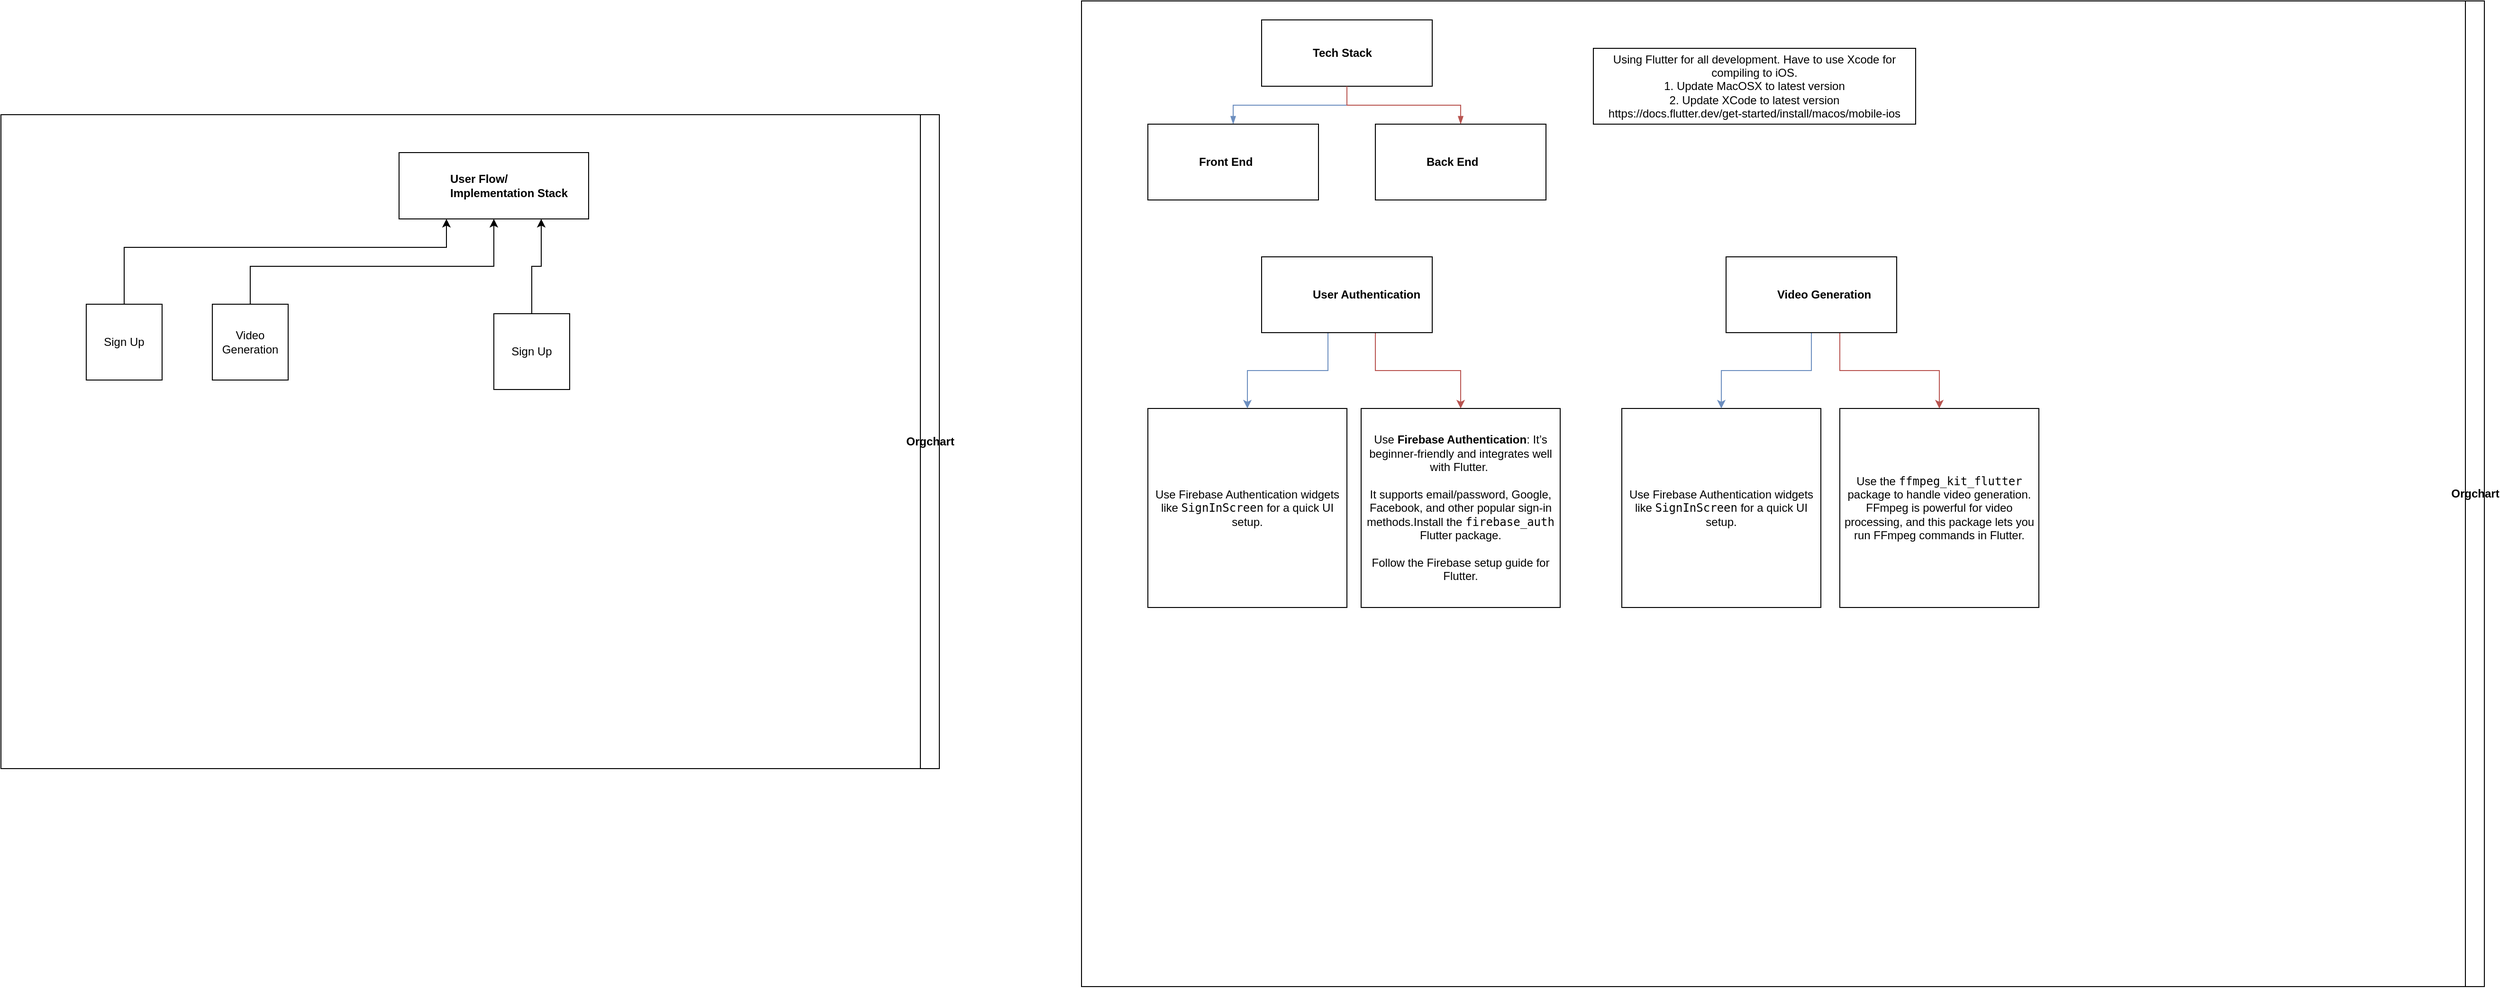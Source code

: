 <mxfile version="25.0.3">
  <diagram id="prtHgNgQTEPvFCAcTncT" name="Page-1">
    <mxGraphModel dx="3034" dy="872" grid="1" gridSize="10" guides="1" tooltips="1" connect="1" arrows="1" fold="1" page="1" pageScale="1" pageWidth="827" pageHeight="1169" math="0" shadow="0">
      <root>
        <mxCell id="0" />
        <mxCell id="1" parent="0" />
        <mxCell id="dNxyNK7c78bLwvsdeMH5-11" value="Orgchart" style="swimlane;html=1;startSize=20;horizontal=1;containerType=tree;glass=0;direction=south;" parent="1" vertex="1">
          <mxGeometry x="-230" y="20" width="1480" height="1040" as="geometry" />
        </mxCell>
        <UserObject label="Tech Stack" name="Tessa Miller" position="CFO" location="Office 1" email="me@example.com" placeholders="1" link="https://www.draw.io" id="dNxyNK7c78bLwvsdeMH5-12">
          <mxCell style="label;image=https://cdn3.iconfinder.com/data/icons/user-avatars-1/512/users-3-128.png;whiteSpace=wrap;html=1;rounded=0;glass=0;treeMoving=1;treeFolding=1;" parent="dNxyNK7c78bLwvsdeMH5-11" vertex="1">
            <mxGeometry x="190" y="20" width="180" height="70" as="geometry" />
          </mxCell>
        </UserObject>
        <mxCell id="dNxyNK7c78bLwvsdeMH5-13" value="" style="endArrow=blockThin;endFill=1;fontSize=11;edgeStyle=elbowEdgeStyle;elbow=vertical;rounded=0;fillColor=#dae8fc;strokeColor=#6c8ebf;entryX=0.5;entryY=0;entryDx=0;entryDy=0;" parent="dNxyNK7c78bLwvsdeMH5-11" source="dNxyNK7c78bLwvsdeMH5-12" target="XMl_mr6YjIk043C_CZg--44" edge="1">
          <mxGeometry relative="1" as="geometry">
            <mxPoint y="130" as="targetPoint" />
          </mxGeometry>
        </mxCell>
        <mxCell id="dNxyNK7c78bLwvsdeMH5-17" value="" style="endArrow=blockThin;endFill=1;fontSize=11;edgeStyle=elbowEdgeStyle;elbow=vertical;rounded=0;fillColor=#f8cecc;strokeColor=#b85450;entryX=0.5;entryY=0;entryDx=0;entryDy=0;" parent="dNxyNK7c78bLwvsdeMH5-11" source="dNxyNK7c78bLwvsdeMH5-12" target="XMl_mr6YjIk043C_CZg--45" edge="1">
          <mxGeometry relative="1" as="geometry">
            <mxPoint x="580" y="130" as="targetPoint" />
            <Array as="points">
              <mxPoint x="400" y="110" />
            </Array>
          </mxGeometry>
        </mxCell>
        <mxCell id="XMl_mr6YjIk043C_CZg--3" value="&lt;br&gt;&lt;div&gt;&lt;span style=&quot;background-color: initial;&quot;&gt;Use Firebase Authentication widgets like &lt;/span&gt;&lt;code style=&quot;background-color: initial;&quot;&gt;SignInScreen&lt;/code&gt;&lt;span style=&quot;background-color: initial;&quot;&gt; for a quick UI setup.&lt;br&gt;&lt;/span&gt;&lt;br&gt;&lt;/div&gt;" style="whiteSpace=wrap;html=1;aspect=fixed;" vertex="1" parent="dNxyNK7c78bLwvsdeMH5-11">
          <mxGeometry x="70" y="430" width="210" height="210" as="geometry" />
        </mxCell>
        <UserObject label="Front End" name="Alison Donovan" position="System Admin" location="Office 3" email="me@example.com" placeholders="1" link="https://www.draw.io" id="XMl_mr6YjIk043C_CZg--44">
          <mxCell style="label;image=https://cdn3.iconfinder.com/data/icons/user-avatars-1/512/users-2-128.png;whiteSpace=wrap;html=1;rounded=0;glass=0;" vertex="1" parent="dNxyNK7c78bLwvsdeMH5-11">
            <mxGeometry x="70" y="130" width="180" height="80" as="geometry" />
          </mxCell>
        </UserObject>
        <UserObject label="Back End" name="Alison Donovan" position="System Admin" location="Office 3" email="me@example.com" placeholders="1" link="https://www.draw.io" id="XMl_mr6YjIk043C_CZg--45">
          <mxCell style="label;image=https://cdn3.iconfinder.com/data/icons/user-avatars-1/512/users-2-128.png;whiteSpace=wrap;html=1;rounded=0;glass=0;" vertex="1" parent="dNxyNK7c78bLwvsdeMH5-11">
            <mxGeometry x="310" y="130" width="180" height="80" as="geometry" />
          </mxCell>
        </UserObject>
        <mxCell id="XMl_mr6YjIk043C_CZg--49" style="edgeStyle=orthogonalEdgeStyle;rounded=0;orthogonalLoop=1;jettySize=auto;html=1;fillColor=#dae8fc;strokeColor=#6c8ebf;" edge="1" parent="dNxyNK7c78bLwvsdeMH5-11" source="XMl_mr6YjIk043C_CZg--46">
          <mxGeometry relative="1" as="geometry">
            <mxPoint x="175" y="430" as="targetPoint" />
            <Array as="points">
              <mxPoint x="260" y="390" />
              <mxPoint x="175" y="390" />
              <mxPoint x="175" y="430" />
            </Array>
          </mxGeometry>
        </mxCell>
        <mxCell id="XMl_mr6YjIk043C_CZg--50" style="edgeStyle=orthogonalEdgeStyle;rounded=0;orthogonalLoop=1;jettySize=auto;html=1;entryX=0.5;entryY=0;entryDx=0;entryDy=0;fillColor=#f8cecc;strokeColor=#b85450;" edge="1" parent="dNxyNK7c78bLwvsdeMH5-11" source="XMl_mr6YjIk043C_CZg--46" target="XMl_mr6YjIk043C_CZg--47">
          <mxGeometry relative="1" as="geometry">
            <Array as="points">
              <mxPoint x="310" y="390" />
              <mxPoint x="400" y="390" />
            </Array>
          </mxGeometry>
        </mxCell>
        <UserObject label="User Authentication" name="Alison Donovan" position="System Admin" location="Office 3" email="me@example.com" placeholders="1" link="https://www.draw.io" id="XMl_mr6YjIk043C_CZg--46">
          <mxCell style="label;image=https://cdn3.iconfinder.com/data/icons/user-avatars-1/512/users-2-128.png;whiteSpace=wrap;html=1;rounded=0;glass=0;" vertex="1" parent="dNxyNK7c78bLwvsdeMH5-11">
            <mxGeometry x="190" y="270" width="180" height="80" as="geometry" />
          </mxCell>
        </UserObject>
        <mxCell id="XMl_mr6YjIk043C_CZg--47" value="&lt;span style=&quot;background-color: initial;&quot;&gt;Use &lt;/span&gt;&lt;strong style=&quot;background-color: initial;&quot;&gt;Firebase Authentication&lt;/strong&gt;&lt;span style=&quot;background-color: initial;&quot;&gt;: It’s beginner-friendly and integrates well with Flutter.&amp;nbsp;&lt;/span&gt;&lt;div&gt;&lt;span style=&quot;background-color: initial;&quot;&gt;&lt;br&gt;&lt;/span&gt;&lt;/div&gt;&lt;div&gt;&lt;span style=&quot;background-color: initial;&quot;&gt;It supports email/password, Google, Facebook, and other popular sign-in methods.&lt;/span&gt;&lt;span style=&quot;background-color: initial;&quot;&gt;Install the &lt;/span&gt;&lt;code style=&quot;background-color: initial;&quot;&gt;firebase_auth&lt;/code&gt;&lt;span style=&quot;background-color: initial;&quot;&gt; Flutter package.&lt;/span&gt;&lt;/div&gt;&lt;div&gt;&lt;span style=&quot;background-color: initial;&quot;&gt;&lt;br&gt;&lt;/span&gt;&lt;/div&gt;&lt;div&gt;&lt;span style=&quot;background-color: initial;&quot;&gt;Follow the Firebase setup guide for Flutter.&lt;/span&gt;&lt;/div&gt;" style="whiteSpace=wrap;html=1;aspect=fixed;" vertex="1" parent="dNxyNK7c78bLwvsdeMH5-11">
          <mxGeometry x="295" y="430" width="210" height="210" as="geometry" />
        </mxCell>
        <mxCell id="XMl_mr6YjIk043C_CZg--51" value="&lt;br&gt;&lt;div&gt;&lt;span style=&quot;background-color: initial;&quot;&gt;Use Firebase Authentication widgets like &lt;/span&gt;&lt;code style=&quot;background-color: initial;&quot;&gt;SignInScreen&lt;/code&gt;&lt;span style=&quot;background-color: initial;&quot;&gt; for a quick UI setup.&lt;br&gt;&lt;/span&gt;&lt;br&gt;&lt;/div&gt;" style="whiteSpace=wrap;html=1;aspect=fixed;" vertex="1" parent="dNxyNK7c78bLwvsdeMH5-11">
          <mxGeometry x="570" y="430" width="210" height="210" as="geometry" />
        </mxCell>
        <mxCell id="XMl_mr6YjIk043C_CZg--52" style="edgeStyle=orthogonalEdgeStyle;rounded=0;orthogonalLoop=1;jettySize=auto;html=1;entryX=0.5;entryY=0;entryDx=0;entryDy=0;fillColor=#f8cecc;strokeColor=#b85450;" edge="1" parent="dNxyNK7c78bLwvsdeMH5-11" source="XMl_mr6YjIk043C_CZg--53" target="XMl_mr6YjIk043C_CZg--54">
          <mxGeometry relative="1" as="geometry">
            <Array as="points">
              <mxPoint x="800" y="390" />
              <mxPoint x="905" y="390" />
            </Array>
          </mxGeometry>
        </mxCell>
        <mxCell id="XMl_mr6YjIk043C_CZg--55" style="edgeStyle=orthogonalEdgeStyle;rounded=0;orthogonalLoop=1;jettySize=auto;html=1;fillColor=#dae8fc;strokeColor=#6c8ebf;" edge="1" parent="dNxyNK7c78bLwvsdeMH5-11" source="XMl_mr6YjIk043C_CZg--53" target="XMl_mr6YjIk043C_CZg--51">
          <mxGeometry relative="1" as="geometry" />
        </mxCell>
        <UserObject label="Video Generation" name="Alison Donovan" position="System Admin" location="Office 3" email="me@example.com" placeholders="1" link="https://www.draw.io" id="XMl_mr6YjIk043C_CZg--53">
          <mxCell style="label;image=https://cdn3.iconfinder.com/data/icons/user-avatars-1/512/users-2-128.png;whiteSpace=wrap;html=1;rounded=0;glass=0;" vertex="1" parent="dNxyNK7c78bLwvsdeMH5-11">
            <mxGeometry x="680" y="270" width="180" height="80" as="geometry" />
          </mxCell>
        </UserObject>
        <mxCell id="XMl_mr6YjIk043C_CZg--54" value="&lt;span style=&quot;background-color: initial;&quot;&gt;Use the &lt;/span&gt;&lt;code style=&quot;background-color: initial;&quot;&gt;ffmpeg_kit_flutter&lt;/code&gt;&lt;span style=&quot;background-color: initial;&quot;&gt; package to handle video generation. FFmpeg is powerful for video processing, and this package lets you run FFmpeg commands in Flutter.&lt;/span&gt;" style="whiteSpace=wrap;html=1;aspect=fixed;" vertex="1" parent="dNxyNK7c78bLwvsdeMH5-11">
          <mxGeometry x="800" y="430" width="210" height="210" as="geometry" />
        </mxCell>
        <mxCell id="XMl_mr6YjIk043C_CZg--56" value="Using Flutter for all development. Have to use Xcode for compiling to iOS.&lt;div&gt;1. Update MacOSX to latest version&lt;/div&gt;&lt;div&gt;2. Update XCode to latest version&lt;br&gt;&lt;div&gt;&lt;div&gt;https://docs.flutter.dev/get-started/install/macos/mobile-ios&lt;/div&gt;&lt;/div&gt;&lt;/div&gt;" style="rounded=0;whiteSpace=wrap;html=1;" vertex="1" parent="dNxyNK7c78bLwvsdeMH5-11">
          <mxGeometry x="540" y="50" width="340" height="80" as="geometry" />
        </mxCell>
        <mxCell id="XMl_mr6YjIk043C_CZg--25" value="Orgchart" style="swimlane;html=1;startSize=20;horizontal=1;containerType=tree;glass=0;direction=south;" vertex="1" parent="1">
          <mxGeometry x="-1370" y="140" width="990" height="690" as="geometry" />
        </mxCell>
        <UserObject label="User Flow/ Implementation Stack" name="Tessa Miller" position="CFO" location="Office 1" email="me@example.com" placeholders="1" link="https://www.draw.io" id="XMl_mr6YjIk043C_CZg--26">
          <mxCell style="label;image=https://cdn3.iconfinder.com/data/icons/user-avatars-1/512/users-3-128.png;whiteSpace=wrap;html=1;rounded=0;glass=0;treeMoving=1;treeFolding=1;" vertex="1" parent="XMl_mr6YjIk043C_CZg--25">
            <mxGeometry x="420" y="40" width="200" height="70" as="geometry" />
          </mxCell>
        </UserObject>
        <mxCell id="XMl_mr6YjIk043C_CZg--35" style="edgeStyle=orthogonalEdgeStyle;rounded=0;orthogonalLoop=1;jettySize=auto;html=1;entryX=0.25;entryY=1;entryDx=0;entryDy=0;" edge="1" parent="XMl_mr6YjIk043C_CZg--25" source="XMl_mr6YjIk043C_CZg--33" target="XMl_mr6YjIk043C_CZg--26">
          <mxGeometry relative="1" as="geometry">
            <Array as="points">
              <mxPoint x="130" y="140" />
              <mxPoint x="470" y="140" />
            </Array>
          </mxGeometry>
        </mxCell>
        <mxCell id="XMl_mr6YjIk043C_CZg--33" value="Sign Up" style="whiteSpace=wrap;html=1;aspect=fixed;" vertex="1" parent="XMl_mr6YjIk043C_CZg--25">
          <mxGeometry x="90" y="200" width="80" height="80" as="geometry" />
        </mxCell>
        <mxCell id="XMl_mr6YjIk043C_CZg--36" style="edgeStyle=orthogonalEdgeStyle;rounded=0;orthogonalLoop=1;jettySize=auto;html=1;entryX=0.5;entryY=1;entryDx=0;entryDy=0;" edge="1" parent="XMl_mr6YjIk043C_CZg--25" source="XMl_mr6YjIk043C_CZg--34" target="XMl_mr6YjIk043C_CZg--26">
          <mxGeometry relative="1" as="geometry">
            <Array as="points">
              <mxPoint x="373" y="160" />
              <mxPoint x="510" y="160" />
            </Array>
          </mxGeometry>
        </mxCell>
        <mxCell id="XMl_mr6YjIk043C_CZg--34" value="Video Generation" style="whiteSpace=wrap;html=1;aspect=fixed;" vertex="1" parent="XMl_mr6YjIk043C_CZg--25">
          <mxGeometry x="223" y="200" width="80" height="80" as="geometry" />
        </mxCell>
        <mxCell id="XMl_mr6YjIk043C_CZg--38" style="edgeStyle=orthogonalEdgeStyle;rounded=0;orthogonalLoop=1;jettySize=auto;html=1;entryX=0.75;entryY=1;entryDx=0;entryDy=0;" edge="1" parent="XMl_mr6YjIk043C_CZg--25" source="XMl_mr6YjIk043C_CZg--37" target="XMl_mr6YjIk043C_CZg--26">
          <mxGeometry relative="1" as="geometry" />
        </mxCell>
        <mxCell id="XMl_mr6YjIk043C_CZg--37" value="Sign Up" style="whiteSpace=wrap;html=1;aspect=fixed;" vertex="1" parent="XMl_mr6YjIk043C_CZg--25">
          <mxGeometry x="520" y="210" width="80" height="80" as="geometry" />
        </mxCell>
      </root>
    </mxGraphModel>
  </diagram>
</mxfile>
